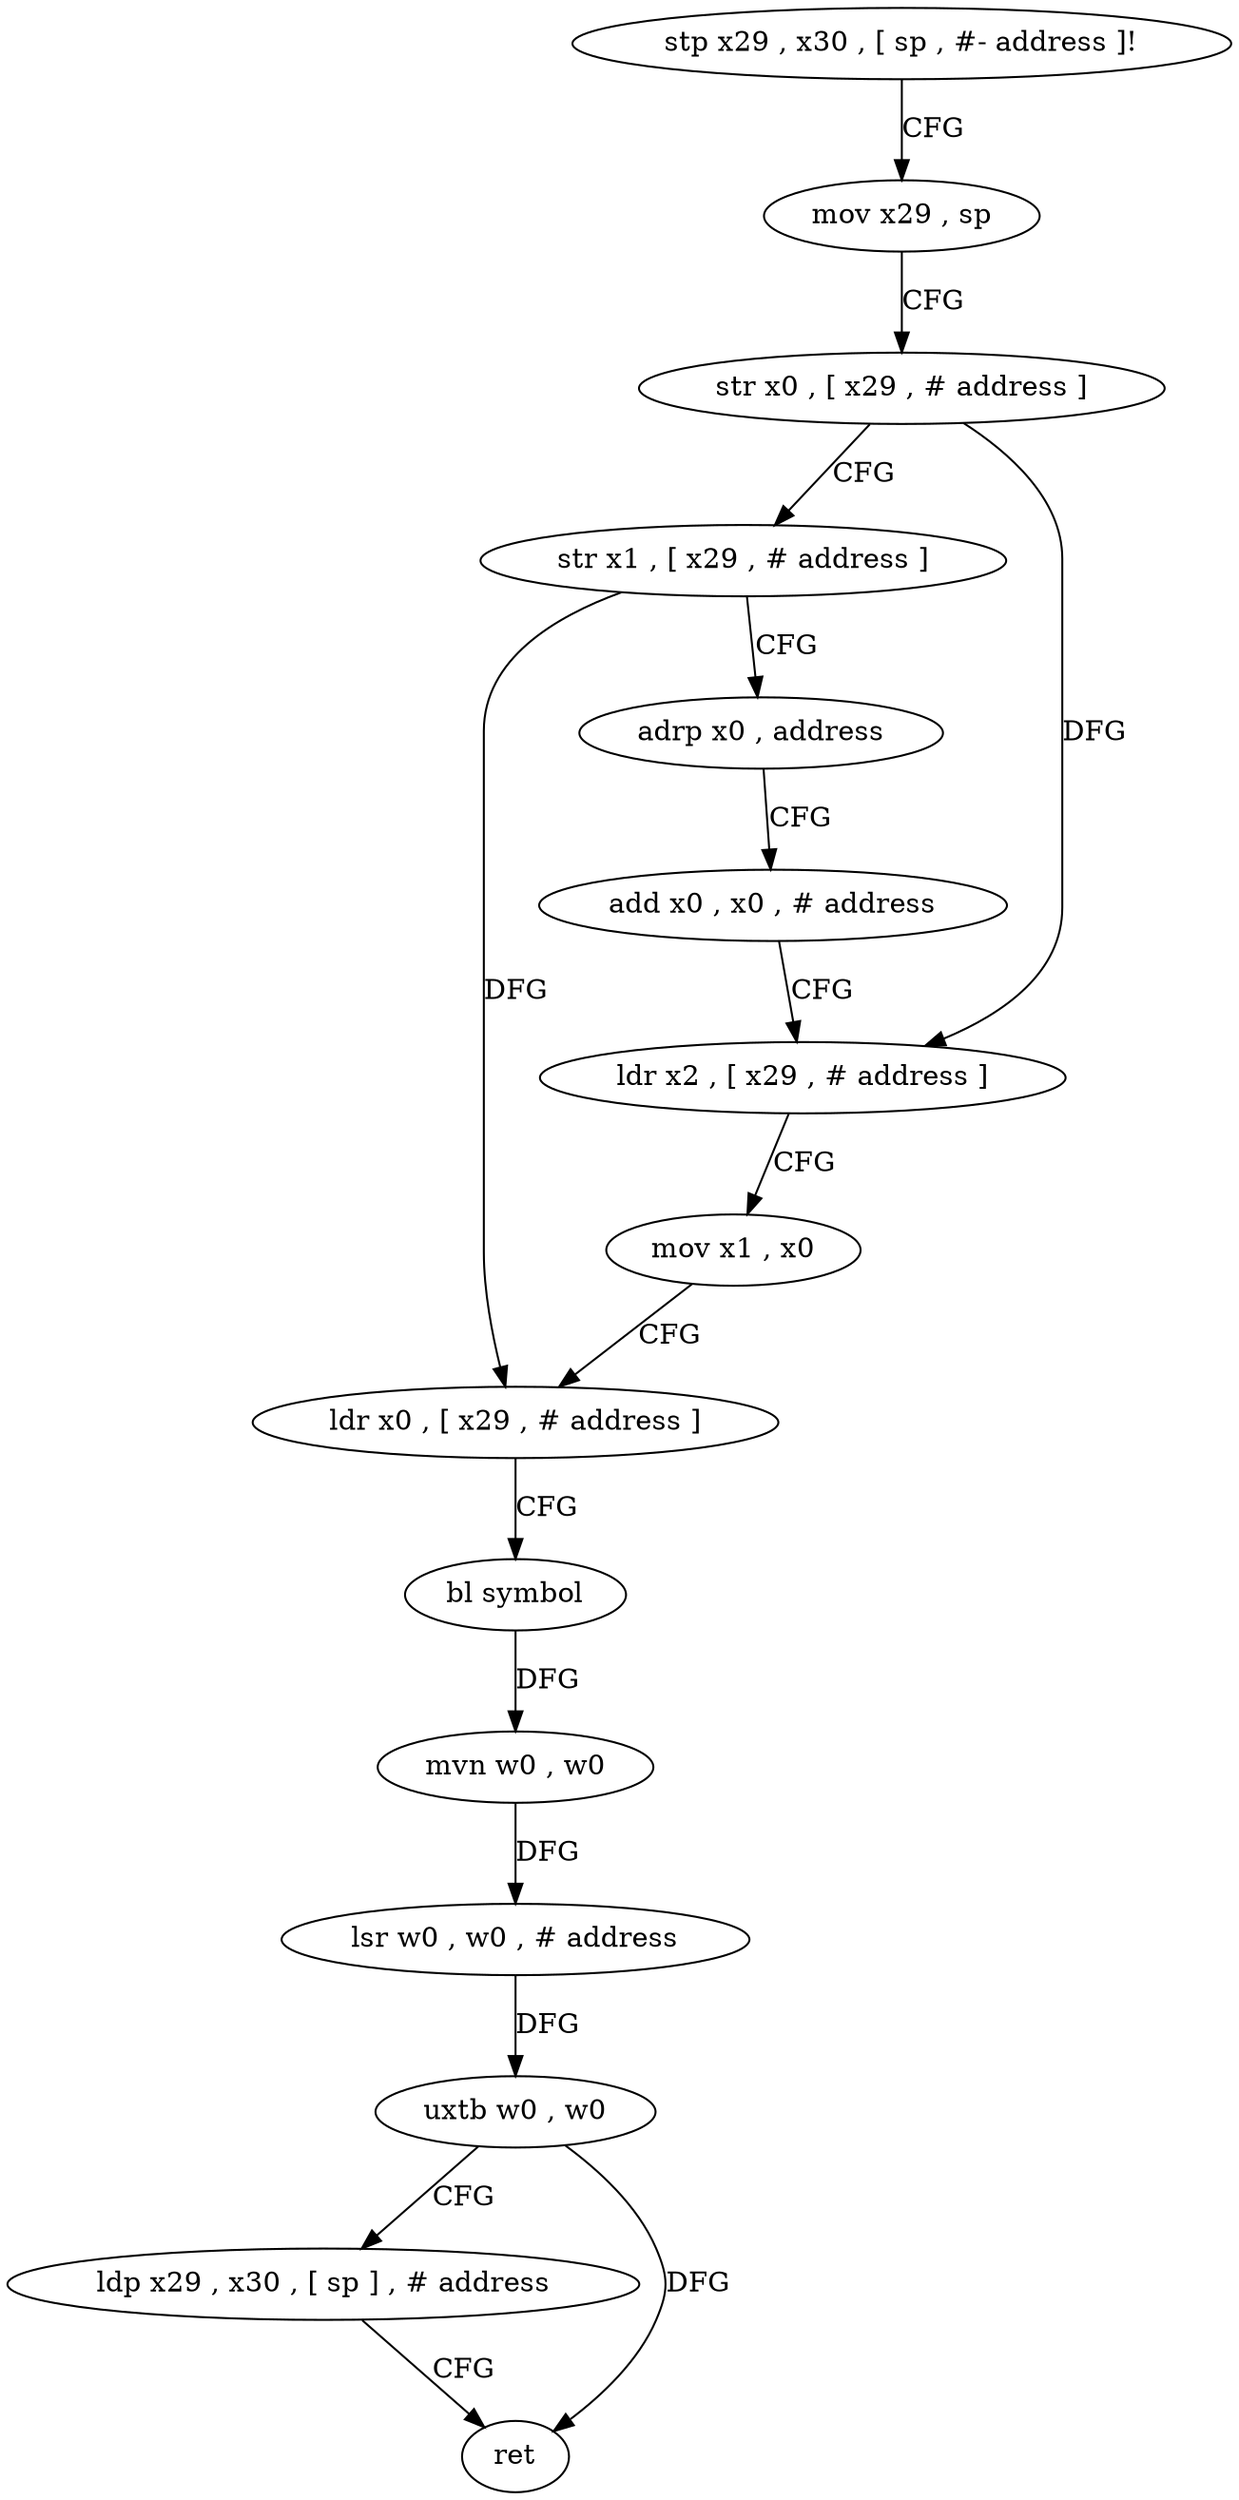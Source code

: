 digraph "func" {
"4294468" [label = "stp x29 , x30 , [ sp , #- address ]!" ]
"4294472" [label = "mov x29 , sp" ]
"4294476" [label = "str x0 , [ x29 , # address ]" ]
"4294480" [label = "str x1 , [ x29 , # address ]" ]
"4294484" [label = "adrp x0 , address" ]
"4294488" [label = "add x0 , x0 , # address" ]
"4294492" [label = "ldr x2 , [ x29 , # address ]" ]
"4294496" [label = "mov x1 , x0" ]
"4294500" [label = "ldr x0 , [ x29 , # address ]" ]
"4294504" [label = "bl symbol" ]
"4294508" [label = "mvn w0 , w0" ]
"4294512" [label = "lsr w0 , w0 , # address" ]
"4294516" [label = "uxtb w0 , w0" ]
"4294520" [label = "ldp x29 , x30 , [ sp ] , # address" ]
"4294524" [label = "ret" ]
"4294468" -> "4294472" [ label = "CFG" ]
"4294472" -> "4294476" [ label = "CFG" ]
"4294476" -> "4294480" [ label = "CFG" ]
"4294476" -> "4294492" [ label = "DFG" ]
"4294480" -> "4294484" [ label = "CFG" ]
"4294480" -> "4294500" [ label = "DFG" ]
"4294484" -> "4294488" [ label = "CFG" ]
"4294488" -> "4294492" [ label = "CFG" ]
"4294492" -> "4294496" [ label = "CFG" ]
"4294496" -> "4294500" [ label = "CFG" ]
"4294500" -> "4294504" [ label = "CFG" ]
"4294504" -> "4294508" [ label = "DFG" ]
"4294508" -> "4294512" [ label = "DFG" ]
"4294512" -> "4294516" [ label = "DFG" ]
"4294516" -> "4294520" [ label = "CFG" ]
"4294516" -> "4294524" [ label = "DFG" ]
"4294520" -> "4294524" [ label = "CFG" ]
}
